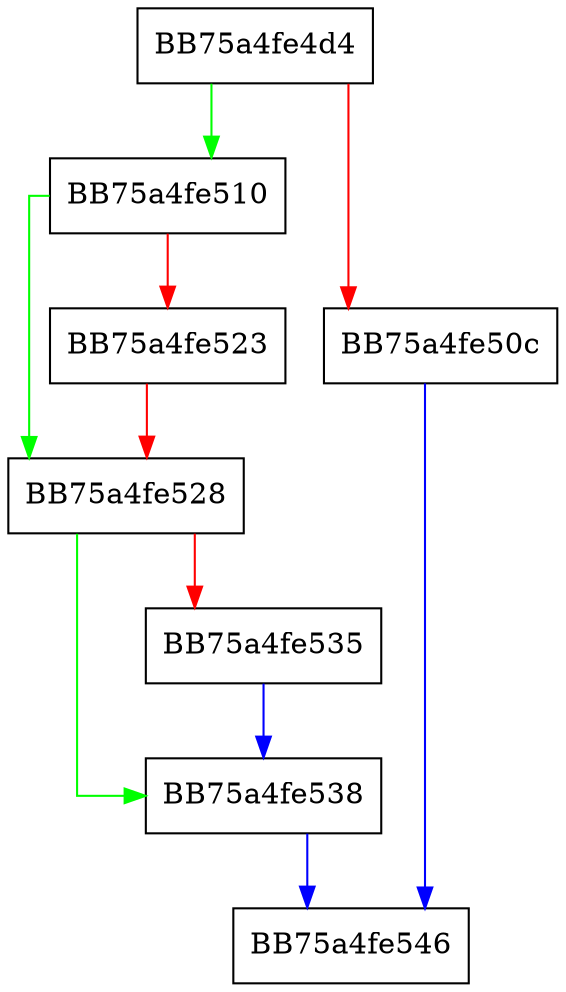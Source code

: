 digraph set_page_rights {
  node [shape="box"];
  graph [splines=ortho];
  BB75a4fe4d4 -> BB75a4fe510 [color="green"];
  BB75a4fe4d4 -> BB75a4fe50c [color="red"];
  BB75a4fe50c -> BB75a4fe546 [color="blue"];
  BB75a4fe510 -> BB75a4fe528 [color="green"];
  BB75a4fe510 -> BB75a4fe523 [color="red"];
  BB75a4fe523 -> BB75a4fe528 [color="red"];
  BB75a4fe528 -> BB75a4fe538 [color="green"];
  BB75a4fe528 -> BB75a4fe535 [color="red"];
  BB75a4fe535 -> BB75a4fe538 [color="blue"];
  BB75a4fe538 -> BB75a4fe546 [color="blue"];
}
